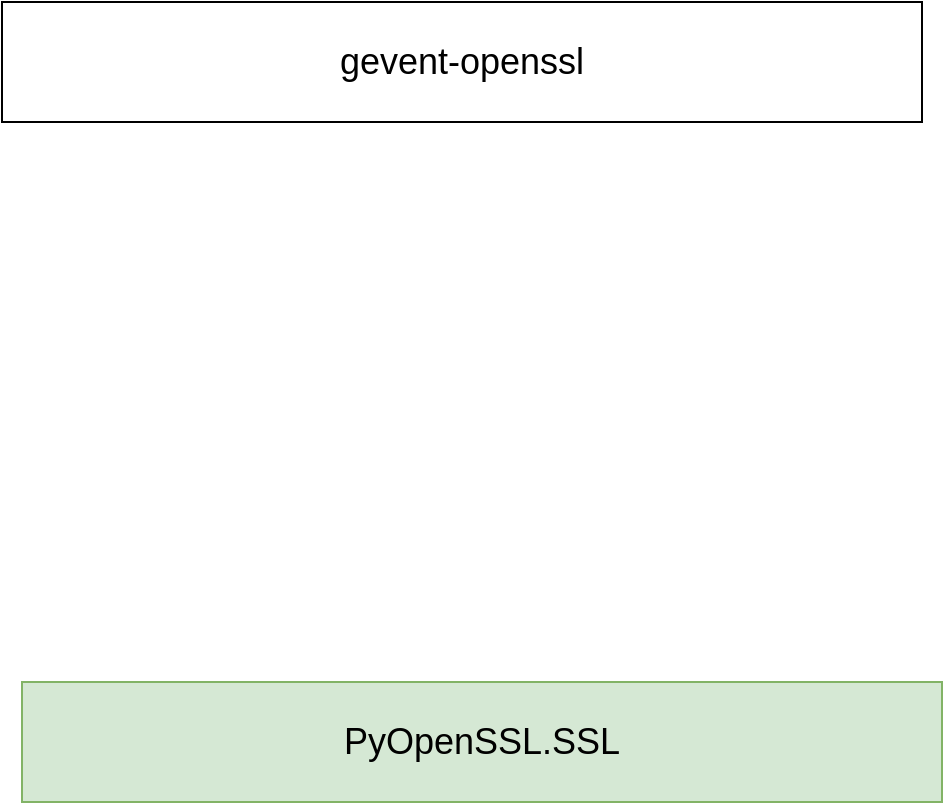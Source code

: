 <mxfile version="11.3.0" type="device" pages="1"><diagram id="kdqxnlz9gLcjlsBQVvDQ" name="Page-1"><mxGraphModel dx="1092" dy="777" grid="1" gridSize="10" guides="1" tooltips="1" connect="1" arrows="1" fold="1" page="1" pageScale="1" pageWidth="827" pageHeight="1169" math="0" shadow="0"><root><mxCell id="0"/><mxCell id="1" parent="0"/><mxCell id="CUYr2r8Lny8MqAi23Epr-2" value="&lt;font style=&quot;font-size: 18px&quot;&gt;gevent-openssl&lt;/font&gt;" style="rounded=0;whiteSpace=wrap;html=1;" parent="1" vertex="1"><mxGeometry x="210" y="100" width="460" height="60" as="geometry"/></mxCell><mxCell id="CUYr2r8Lny8MqAi23Epr-3" value="&lt;font style=&quot;font-size: 18px&quot;&gt;PyOpenSSL.SSL&lt;/font&gt;" style="rounded=0;whiteSpace=wrap;html=1;fillColor=#d5e8d4;strokeColor=#82b366;" parent="1" vertex="1"><mxGeometry x="220" y="440" width="460" height="60" as="geometry"/></mxCell></root></mxGraphModel></diagram></mxfile>